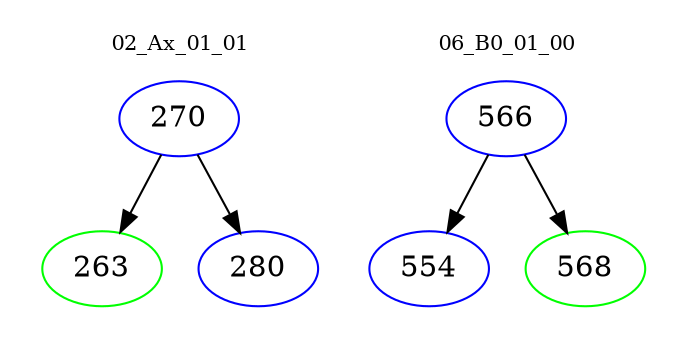 digraph{
subgraph cluster_0 {
color = white
label = "02_Ax_01_01";
fontsize=10;
T0_270 [label="270", color="blue"]
T0_270 -> T0_263 [color="black"]
T0_263 [label="263", color="green"]
T0_270 -> T0_280 [color="black"]
T0_280 [label="280", color="blue"]
}
subgraph cluster_1 {
color = white
label = "06_B0_01_00";
fontsize=10;
T1_566 [label="566", color="blue"]
T1_566 -> T1_554 [color="black"]
T1_554 [label="554", color="blue"]
T1_566 -> T1_568 [color="black"]
T1_568 [label="568", color="green"]
}
}
